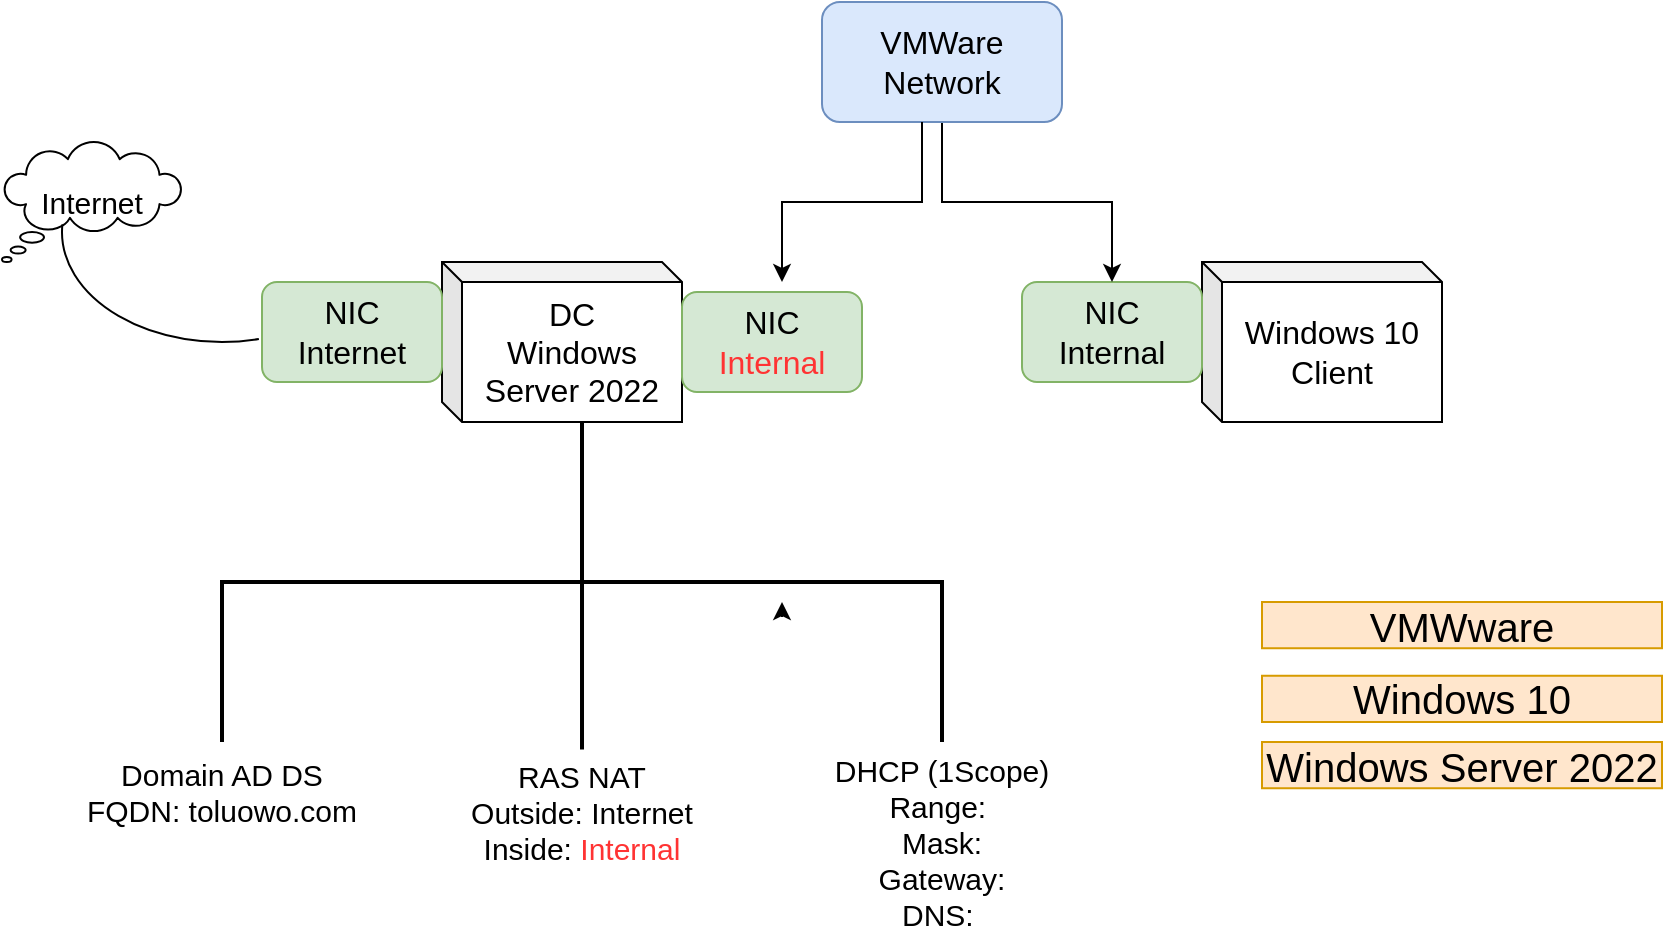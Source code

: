 <mxfile version="26.1.1">
  <diagram name="Page-1" id="fLTlzTaPxCQHTAQxeTqJ">
    <mxGraphModel dx="885" dy="768" grid="1" gridSize="10" guides="1" tooltips="1" connect="1" arrows="1" fold="1" page="1" pageScale="1" pageWidth="850" pageHeight="1100" math="0" shadow="0">
      <root>
        <mxCell id="0" />
        <mxCell id="1" parent="0" />
        <mxCell id="mHorwuJV3Y-EDjBcNgbH-1" value="DC&lt;div&gt;Windows Server 2022&lt;/div&gt;" style="shape=cube;whiteSpace=wrap;html=1;boundedLbl=1;backgroundOutline=1;darkOpacity=0.05;darkOpacity2=0.1;size=10;fontSize=16;" vertex="1" parent="1">
          <mxGeometry x="230" y="270" width="120" height="80" as="geometry" />
        </mxCell>
        <mxCell id="mHorwuJV3Y-EDjBcNgbH-3" style="edgeStyle=orthogonalEdgeStyle;rounded=0;orthogonalLoop=1;jettySize=auto;html=1;exitX=0.5;exitY=1;exitDx=0;exitDy=0;" edge="1" parent="1">
          <mxGeometry relative="1" as="geometry">
            <mxPoint x="355" y="470" as="sourcePoint" />
            <mxPoint x="355" y="470" as="targetPoint" />
          </mxGeometry>
        </mxCell>
        <mxCell id="mHorwuJV3Y-EDjBcNgbH-4" style="edgeStyle=orthogonalEdgeStyle;rounded=0;orthogonalLoop=1;jettySize=auto;html=1;exitX=1;exitY=0.25;exitDx=0;exitDy=0;entryX=1;entryY=0;entryDx=0;entryDy=0;" edge="1" parent="1">
          <mxGeometry relative="1" as="geometry">
            <mxPoint x="400" y="447.5" as="sourcePoint" />
            <mxPoint x="400" y="440" as="targetPoint" />
          </mxGeometry>
        </mxCell>
        <mxCell id="mHorwuJV3Y-EDjBcNgbH-7" value="NIC&lt;div&gt;Internet&lt;/div&gt;" style="rounded=1;whiteSpace=wrap;html=1;fillColor=#d5e8d4;strokeColor=#82b366;fontSize=16;" vertex="1" parent="1">
          <mxGeometry x="140" y="280" width="90" height="50" as="geometry" />
        </mxCell>
        <mxCell id="mHorwuJV3Y-EDjBcNgbH-8" value="NIC&lt;div&gt;&lt;font style=&quot;color: rgb(255, 51, 51);&quot;&gt;Internal&lt;/font&gt;&lt;/div&gt;" style="rounded=1;whiteSpace=wrap;html=1;fillColor=#d5e8d4;strokeColor=#82b366;fontSize=16;" vertex="1" parent="1">
          <mxGeometry x="350" y="285" width="90" height="50" as="geometry" />
        </mxCell>
        <mxCell id="mHorwuJV3Y-EDjBcNgbH-12" value="Internet" style="whiteSpace=wrap;html=1;shape=mxgraph.basic.cloud_callout;fontSize=15;" vertex="1" parent="1">
          <mxGeometry x="10" y="210" width="90" height="60" as="geometry" />
        </mxCell>
        <mxCell id="mHorwuJV3Y-EDjBcNgbH-13" value="" style="verticalLabelPosition=bottom;verticalAlign=top;html=1;shape=mxgraph.basic.arc;startAngle=0.463;endAngle=0.761;" vertex="1" parent="1">
          <mxGeometry x="40" y="200" width="160" height="110" as="geometry" />
        </mxCell>
        <mxCell id="mHorwuJV3Y-EDjBcNgbH-16" value="Windows 10&lt;div&gt;Client&lt;/div&gt;" style="shape=cube;whiteSpace=wrap;html=1;boundedLbl=1;backgroundOutline=1;darkOpacity=0.05;darkOpacity2=0.1;size=10;fontSize=16;" vertex="1" parent="1">
          <mxGeometry x="610" y="270" width="120" height="80" as="geometry" />
        </mxCell>
        <mxCell id="mHorwuJV3Y-EDjBcNgbH-17" value="NIC&lt;div&gt;Internal&lt;/div&gt;" style="rounded=1;whiteSpace=wrap;html=1;fillColor=#d5e8d4;strokeColor=#82b366;fontSize=16;" vertex="1" parent="1">
          <mxGeometry x="520" y="280" width="90" height="50" as="geometry" />
        </mxCell>
        <mxCell id="mHorwuJV3Y-EDjBcNgbH-22" style="edgeStyle=orthogonalEdgeStyle;rounded=0;orthogonalLoop=1;jettySize=auto;html=1;exitX=0.5;exitY=1;exitDx=0;exitDy=0;entryX=0.5;entryY=0;entryDx=0;entryDy=0;" edge="1" parent="1" source="mHorwuJV3Y-EDjBcNgbH-19" target="mHorwuJV3Y-EDjBcNgbH-17">
          <mxGeometry relative="1" as="geometry">
            <Array as="points">
              <mxPoint x="480" y="200" />
              <mxPoint x="480" y="240" />
              <mxPoint x="565" y="240" />
            </Array>
          </mxGeometry>
        </mxCell>
        <mxCell id="mHorwuJV3Y-EDjBcNgbH-19" value="VMWare&lt;div&gt;Network&lt;/div&gt;" style="rounded=1;whiteSpace=wrap;html=1;fillColor=#dae8fc;strokeColor=#6c8ebf;fontSize=16;" vertex="1" parent="1">
          <mxGeometry x="420" y="140" width="120" height="60" as="geometry" />
        </mxCell>
        <mxCell id="mHorwuJV3Y-EDjBcNgbH-23" style="edgeStyle=orthogonalEdgeStyle;rounded=0;orthogonalLoop=1;jettySize=auto;html=1;exitX=0.5;exitY=1;exitDx=0;exitDy=0;" edge="1" parent="1">
          <mxGeometry relative="1" as="geometry">
            <mxPoint x="470" y="200" as="sourcePoint" />
            <mxPoint x="400" y="280" as="targetPoint" />
            <Array as="points">
              <mxPoint x="470" y="240" />
              <mxPoint x="400" y="240" />
              <mxPoint x="400" y="280" />
            </Array>
          </mxGeometry>
        </mxCell>
        <mxCell id="mHorwuJV3Y-EDjBcNgbH-24" value="" style="strokeWidth=2;html=1;shape=mxgraph.flowchart.annotation_2;align=left;labelPosition=right;pointerEvents=1;rotation=90;" vertex="1" parent="1">
          <mxGeometry x="220" y="250" width="160" height="360" as="geometry" />
        </mxCell>
        <mxCell id="mHorwuJV3Y-EDjBcNgbH-25" value="Domain AD DS&lt;div&gt;FQDN: toluowo.com&lt;/div&gt;" style="text;html=1;align=center;verticalAlign=middle;whiteSpace=wrap;rounded=0;fontSize=15;" vertex="1" parent="1">
          <mxGeometry x="50" y="510" width="140" height="50" as="geometry" />
        </mxCell>
        <mxCell id="mHorwuJV3Y-EDjBcNgbH-27" value="RAS NAT&lt;div&gt;Outside: Internet&lt;/div&gt;&lt;div&gt;Inside: &lt;font style=&quot;color: rgb(255, 51, 51);&quot;&gt;Internal&lt;/font&gt;&lt;/div&gt;" style="text;html=1;align=center;verticalAlign=middle;whiteSpace=wrap;rounded=0;fontSize=15;" vertex="1" parent="1">
          <mxGeometry x="230" y="520" width="140" height="50" as="geometry" />
        </mxCell>
        <mxCell id="mHorwuJV3Y-EDjBcNgbH-28" value="DHCP (1Scope)&lt;div&gt;Range:&amp;nbsp;&lt;/div&gt;&lt;div&gt;Mask:&lt;/div&gt;&lt;div&gt;Gateway:&lt;/div&gt;&lt;div&gt;DNS:&amp;nbsp;&lt;/div&gt;" style="text;html=1;align=center;verticalAlign=middle;whiteSpace=wrap;rounded=0;fontSize=15;" vertex="1" parent="1">
          <mxGeometry x="410" y="520" width="140" height="80" as="geometry" />
        </mxCell>
        <mxCell id="mHorwuJV3Y-EDjBcNgbH-29" value="" style="line;strokeWidth=2;html=1;rotation=90;" vertex="1" parent="1">
          <mxGeometry x="258.13" y="466.88" width="83.75" height="10" as="geometry" />
        </mxCell>
        <mxCell id="mHorwuJV3Y-EDjBcNgbH-30" value="VMWware" style="rounded=0;whiteSpace=wrap;html=1;fontSize=20;fillColor=#ffe6cc;strokeColor=#d79b00;" vertex="1" parent="1">
          <mxGeometry x="640" y="440" width="200" height="23.12" as="geometry" />
        </mxCell>
        <mxCell id="mHorwuJV3Y-EDjBcNgbH-34" value="Windows 10&lt;span style=&quot;color: rgba(0, 0, 0, 0); font-family: monospace; font-size: 0px; text-align: start; text-wrap-mode: nowrap;&quot;&gt;%3CmxGraphModel%3E%3Croot%3E%3CmxCell%20id%3D%220%22%2F%3E%3CmxCell%20id%3D%221%22%20parent%3D%220%22%2F%3E%3CmxCell%20id%3D%222%22%20value%3D%22VMWware%22%20style%3D%22rounded%3D0%3BwhiteSpace%3Dwrap%3Bhtml%3D1%3BfontSize%3D20%3B%22%20vertex%3D%221%22%20parent%3D%221%22%3E%3CmxGeometry%20x%3D%22690%22%20y%3D%22416.88%22%20width%3D%22120%22%20height%3D%2223.12%22%20as%3D%22geometry%22%2F%3E%3C%2FmxCell%3E%3C%2Froot%3E%3C%2FmxGraphModel%3E&lt;/span&gt;" style="rounded=0;whiteSpace=wrap;html=1;fontSize=20;fillColor=#ffe6cc;strokeColor=#d79b00;" vertex="1" parent="1">
          <mxGeometry x="640" y="476.88" width="200" height="23.12" as="geometry" />
        </mxCell>
        <mxCell id="mHorwuJV3Y-EDjBcNgbH-35" value="Windows Server 2022" style="rounded=0;whiteSpace=wrap;html=1;fontSize=20;fillColor=#ffe6cc;strokeColor=#d79b00;" vertex="1" parent="1">
          <mxGeometry x="640" y="510" width="200" height="23.12" as="geometry" />
        </mxCell>
      </root>
    </mxGraphModel>
  </diagram>
</mxfile>
